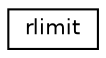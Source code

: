 digraph "Graphical Class Hierarchy"
{
 // LATEX_PDF_SIZE
  edge [fontname="Helvetica",fontsize="10",labelfontname="Helvetica",labelfontsize="10"];
  node [fontname="Helvetica",fontsize="10",shape=record];
  rankdir="LR";
  Node0 [label="rlimit",height=0.2,width=0.4,color="black", fillcolor="white", style="filled",URL="$structrlimit.html",tooltip=" "];
}
